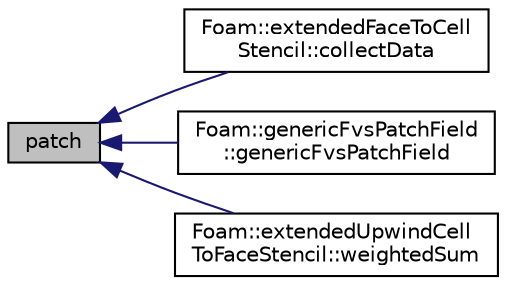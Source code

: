 digraph "patch"
{
  bgcolor="transparent";
  edge [fontname="Helvetica",fontsize="10",labelfontname="Helvetica",labelfontsize="10"];
  node [fontname="Helvetica",fontsize="10",shape=record];
  rankdir="LR";
  Node1 [label="patch",height=0.2,width=0.4,color="black", fillcolor="grey75", style="filled" fontcolor="black"];
  Node1 -> Node2 [dir="back",color="midnightblue",fontsize="10",style="solid",fontname="Helvetica"];
  Node2 [label="Foam::extendedFaceToCell\lStencil::collectData",height=0.2,width=0.4,color="black",URL="$classFoam_1_1extendedFaceToCellStencil.html#af89fae9c506ce31a183eb913a1446065"];
  Node1 -> Node3 [dir="back",color="midnightblue",fontsize="10",style="solid",fontname="Helvetica"];
  Node3 [label="Foam::genericFvsPatchField\l::genericFvsPatchField",height=0.2,width=0.4,color="black",URL="$classFoam_1_1genericFvsPatchField.html#a947baad2d4894b777105e5b7fc26ed6c",tooltip="Construct from patch and internal field. "];
  Node1 -> Node4 [dir="back",color="midnightblue",fontsize="10",style="solid",fontname="Helvetica"];
  Node4 [label="Foam::extendedUpwindCell\lToFaceStencil::weightedSum",height=0.2,width=0.4,color="black",URL="$classFoam_1_1extendedUpwindCellToFaceStencil.html#a7186862621d229e8b78af0f65e1f15a2"];
}

